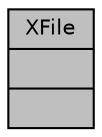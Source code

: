 digraph "XFile"
{
  edge [fontname="Helvetica",fontsize="10",labelfontname="Helvetica",labelfontsize="10"];
  node [fontname="Helvetica",fontsize="10",shape=record];
  Node1 [label="{XFile\n||}",height=0.2,width=0.4,color="black", fillcolor="grey75", style="filled", fontcolor="black"];
}
